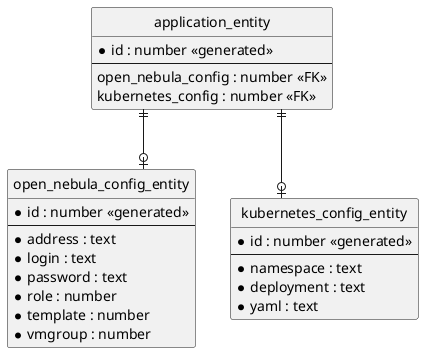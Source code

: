 @startuml
skinparam monochrome true
' hide the spot
hide circle

' avoid problems with angled crows feet
skinparam linetype ortho

entity "open_nebula_config_entity" as on {
  *id : number <<generated>>
  --
  *address : text
  *login : text
  *password : text
  *role : number
  *template : number
  *vmgroup : number
}

entity "application_entity" as app {
  *id : number <<generated>>
  --
  open_nebula_config : number <<FK>>
  kubernetes_config : number <<FK>>
}

entity "kubernetes_config_entity" as kube {
  *id : number <<generated>>
  --
  *namespace : text
  *deployment : text
  *yaml : text
}

app ||--o| kube
app ||--o| on
@enduml